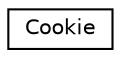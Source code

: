 digraph "Graphical Class Hierarchy"
{
  edge [fontname="Helvetica",fontsize="10",labelfontname="Helvetica",labelfontsize="10"];
  node [fontname="Helvetica",fontsize="10",shape=record];
  rankdir="LR";
  Node0 [label="Cookie",height=0.2,width=0.4,color="black", fillcolor="white", style="filled",URL="$struct_cookie.html"];
}
